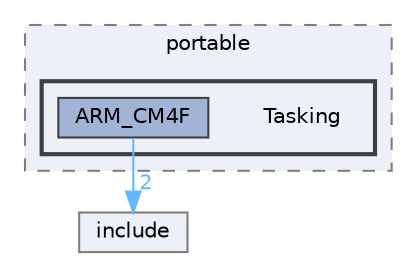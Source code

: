digraph "D:/Projects/Raspberrypi_pico/pico_freertos_final/freertos_pico2/pico_freertos/FreeRTOS-Kernel/portable/Tasking"
{
 // LATEX_PDF_SIZE
  bgcolor="transparent";
  edge [fontname=Helvetica,fontsize=10,labelfontname=Helvetica,labelfontsize=10];
  node [fontname=Helvetica,fontsize=10,shape=box,height=0.2,width=0.4];
  compound=true
  subgraph clusterdir_2901950e674b11bd625d37cd8c5cecca {
    graph [ bgcolor="#edf0f7", pencolor="grey50", label="portable", fontname=Helvetica,fontsize=10 style="filled,dashed", URL="dir_2901950e674b11bd625d37cd8c5cecca.html",tooltip=""]
  subgraph clusterdir_21378590ba7f36aa55a6e81b156b0871 {
    graph [ bgcolor="#edf0f7", pencolor="grey25", label="", fontname=Helvetica,fontsize=10 style="filled,bold", URL="dir_21378590ba7f36aa55a6e81b156b0871.html",tooltip=""]
    dir_21378590ba7f36aa55a6e81b156b0871 [shape=plaintext, label="Tasking"];
  dir_7217a52a8df0168d333dc56a803f300e [label="ARM_CM4F", fillcolor="#a2b4d6", color="grey25", style="filled", URL="dir_7217a52a8df0168d333dc56a803f300e.html",tooltip=""];
  }
  }
  dir_c69ece34c3f150cb2c6f1098178b172a [label="include", fillcolor="#edf0f7", color="grey50", style="filled", URL="dir_c69ece34c3f150cb2c6f1098178b172a.html",tooltip=""];
  dir_7217a52a8df0168d333dc56a803f300e->dir_c69ece34c3f150cb2c6f1098178b172a [headlabel="2", labeldistance=1.5 headhref="dir_000057_000125.html" href="dir_000057_000125.html" color="steelblue1" fontcolor="steelblue1"];
}
